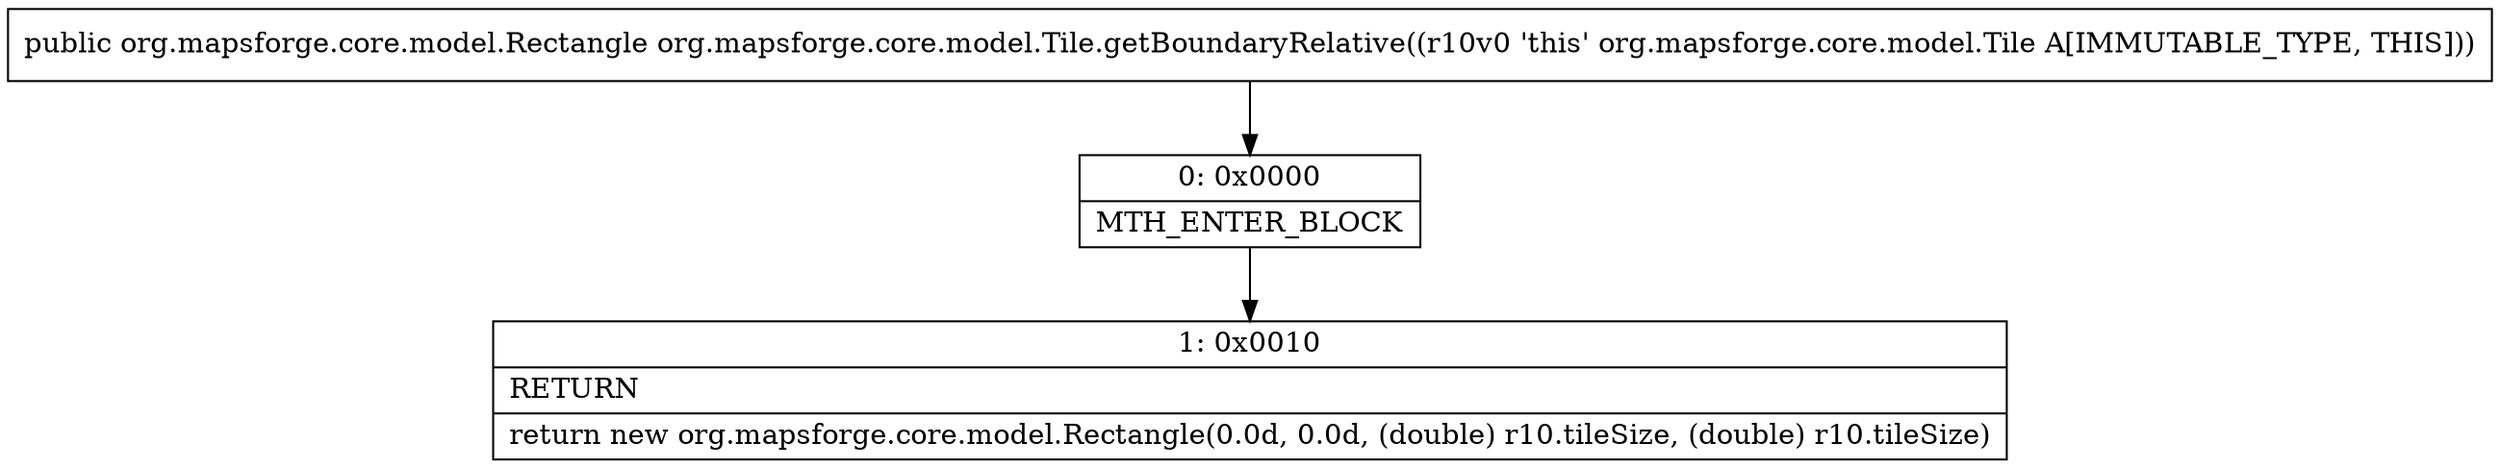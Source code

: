digraph "CFG fororg.mapsforge.core.model.Tile.getBoundaryRelative()Lorg\/mapsforge\/core\/model\/Rectangle;" {
Node_0 [shape=record,label="{0\:\ 0x0000|MTH_ENTER_BLOCK\l}"];
Node_1 [shape=record,label="{1\:\ 0x0010|RETURN\l|return new org.mapsforge.core.model.Rectangle(0.0d, 0.0d, (double) r10.tileSize, (double) r10.tileSize)\l}"];
MethodNode[shape=record,label="{public org.mapsforge.core.model.Rectangle org.mapsforge.core.model.Tile.getBoundaryRelative((r10v0 'this' org.mapsforge.core.model.Tile A[IMMUTABLE_TYPE, THIS])) }"];
MethodNode -> Node_0;
Node_0 -> Node_1;
}

